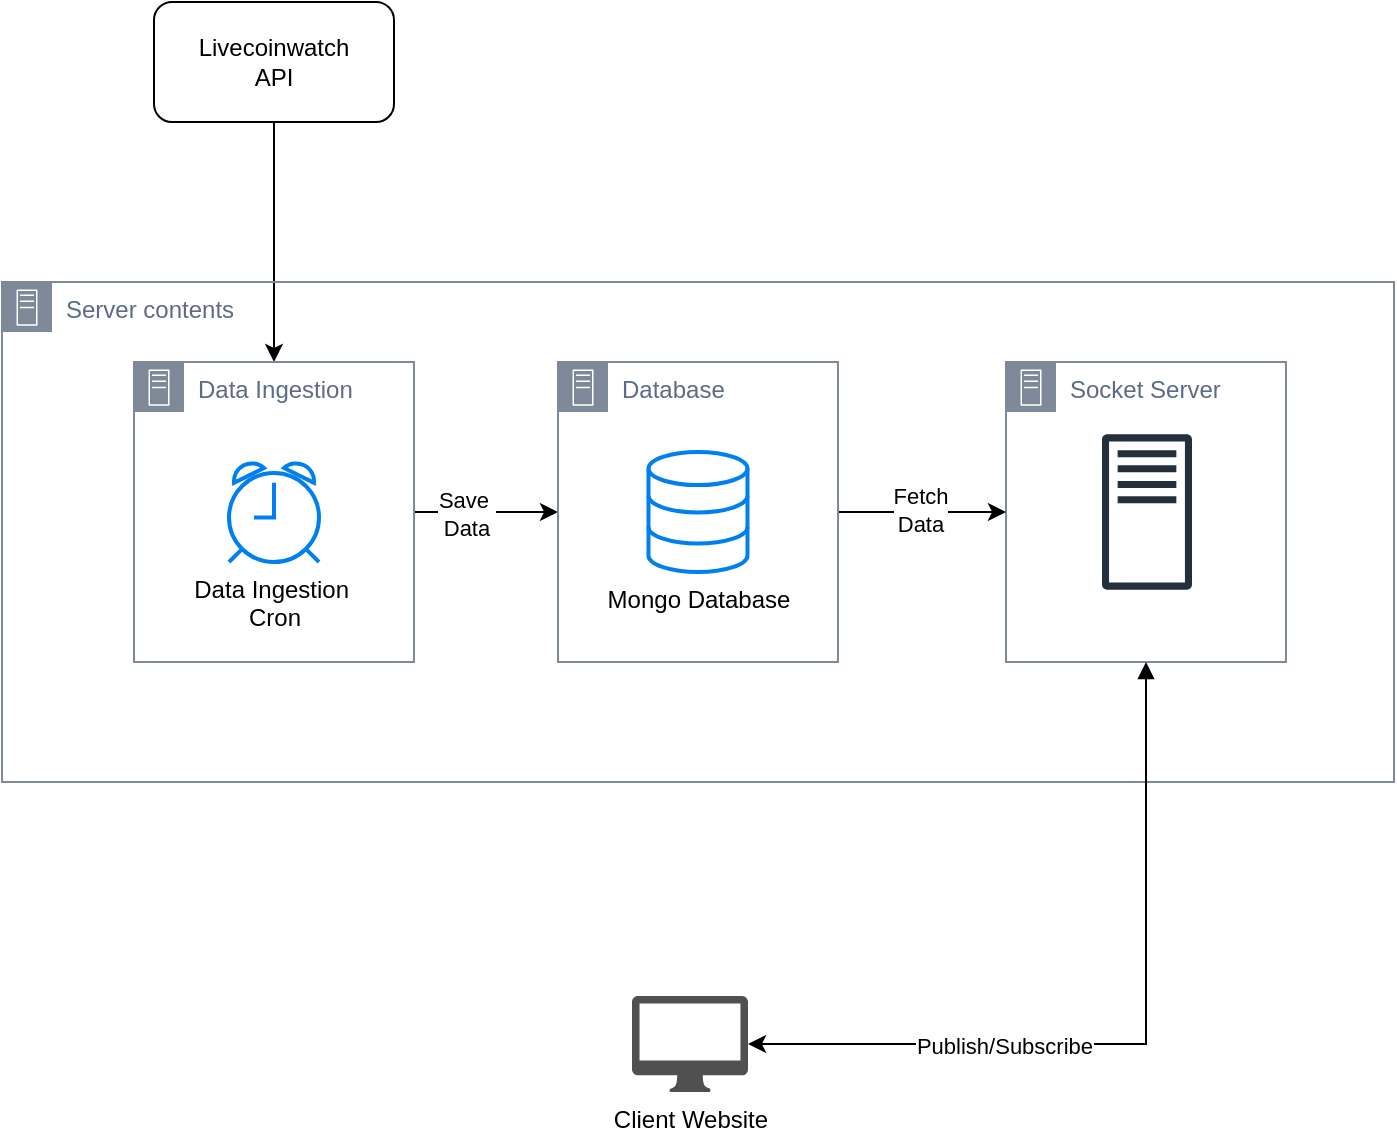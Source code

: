 <mxfile version="24.4.8" type="device">
  <diagram name="Page-1" id="-jJSK084csI1Zq-sNkjZ">
    <mxGraphModel dx="1082" dy="628" grid="1" gridSize="10" guides="1" tooltips="1" connect="1" arrows="1" fold="1" page="1" pageScale="1" pageWidth="827" pageHeight="1169" math="0" shadow="0">
      <root>
        <mxCell id="0" />
        <mxCell id="1" parent="0" />
        <mxCell id="2_Zp4gy-_wP581kFouy5-11" style="edgeStyle=orthogonalEdgeStyle;rounded=0;orthogonalLoop=1;jettySize=auto;html=1;entryX=0.5;entryY=0;entryDx=0;entryDy=0;" edge="1" parent="1" source="2_Zp4gy-_wP581kFouy5-6" target="2_Zp4gy-_wP581kFouy5-7">
          <mxGeometry relative="1" as="geometry" />
        </mxCell>
        <mxCell id="2_Zp4gy-_wP581kFouy5-6" value="Livecoinwatch&lt;div&gt;API&lt;/div&gt;" style="rounded=1;whiteSpace=wrap;html=1;" vertex="1" parent="1">
          <mxGeometry x="120" y="40" width="120" height="60" as="geometry" />
        </mxCell>
        <mxCell id="2_Zp4gy-_wP581kFouy5-22" style="edgeStyle=orthogonalEdgeStyle;rounded=0;orthogonalLoop=1;jettySize=auto;html=1;" edge="1" parent="1" source="2_Zp4gy-_wP581kFouy5-7" target="2_Zp4gy-_wP581kFouy5-20">
          <mxGeometry relative="1" as="geometry" />
        </mxCell>
        <mxCell id="2_Zp4gy-_wP581kFouy5-29" value="Save&amp;nbsp;&lt;div&gt;Data&lt;/div&gt;" style="edgeLabel;html=1;align=center;verticalAlign=middle;resizable=0;points=[];" vertex="1" connectable="0" parent="2_Zp4gy-_wP581kFouy5-22">
          <mxGeometry x="-0.294" y="-1" relative="1" as="geometry">
            <mxPoint as="offset" />
          </mxGeometry>
        </mxCell>
        <mxCell id="2_Zp4gy-_wP581kFouy5-7" value="Data Ingestion" style="points=[[0,0],[0.25,0],[0.5,0],[0.75,0],[1,0],[1,0.25],[1,0.5],[1,0.75],[1,1],[0.75,1],[0.5,1],[0.25,1],[0,1],[0,0.75],[0,0.5],[0,0.25]];outlineConnect=0;gradientColor=none;html=1;whiteSpace=wrap;fontSize=12;fontStyle=0;container=1;pointerEvents=0;collapsible=0;recursiveResize=0;shape=mxgraph.aws4.group;grIcon=mxgraph.aws4.group_on_premise;strokeColor=#7D8998;fillColor=none;verticalAlign=top;align=left;spacingLeft=30;fontColor=#5A6C86;dashed=0;" vertex="1" parent="1">
          <mxGeometry x="110" y="220" width="140" height="150" as="geometry" />
        </mxCell>
        <mxCell id="2_Zp4gy-_wP581kFouy5-8" value="Data Ingestion&amp;nbsp;&lt;div&gt;Cron&lt;/div&gt;" style="html=1;verticalLabelPosition=bottom;align=center;labelBackgroundColor=#ffffff;verticalAlign=top;strokeWidth=2;strokeColor=#0080F0;shadow=0;dashed=0;shape=mxgraph.ios7.icons.alarm_clock;" vertex="1" parent="2_Zp4gy-_wP581kFouy5-7">
          <mxGeometry x="47.5" y="50" width="45" height="50" as="geometry" />
        </mxCell>
        <mxCell id="2_Zp4gy-_wP581kFouy5-15" value="Server contents" style="points=[[0,0],[0.25,0],[0.5,0],[0.75,0],[1,0],[1,0.25],[1,0.5],[1,0.75],[1,1],[0.75,1],[0.5,1],[0.25,1],[0,1],[0,0.75],[0,0.5],[0,0.25]];outlineConnect=0;gradientColor=none;html=1;whiteSpace=wrap;fontSize=12;fontStyle=0;container=1;pointerEvents=0;collapsible=0;recursiveResize=0;shape=mxgraph.aws4.group;grIcon=mxgraph.aws4.group_on_premise;strokeColor=#7D8998;fillColor=none;verticalAlign=top;align=left;spacingLeft=30;fontColor=#5A6C86;dashed=0;" vertex="1" parent="1">
          <mxGeometry x="44" y="180" width="696" height="250" as="geometry" />
        </mxCell>
        <mxCell id="2_Zp4gy-_wP581kFouy5-9" value="Socket Server" style="points=[[0,0],[0.25,0],[0.5,0],[0.75,0],[1,0],[1,0.25],[1,0.5],[1,0.75],[1,1],[0.75,1],[0.5,1],[0.25,1],[0,1],[0,0.75],[0,0.5],[0,0.25]];outlineConnect=0;gradientColor=none;html=1;whiteSpace=wrap;fontSize=12;fontStyle=0;container=1;pointerEvents=0;collapsible=0;recursiveResize=0;shape=mxgraph.aws4.group;grIcon=mxgraph.aws4.group_on_premise;strokeColor=#7D8998;fillColor=none;verticalAlign=top;align=left;spacingLeft=30;fontColor=#5A6C86;dashed=0;" vertex="1" parent="2_Zp4gy-_wP581kFouy5-15">
          <mxGeometry x="502" y="40" width="140" height="150" as="geometry" />
        </mxCell>
        <mxCell id="2_Zp4gy-_wP581kFouy5-13" value="" style="sketch=0;outlineConnect=0;fontColor=#232F3E;gradientColor=none;fillColor=#232F3D;strokeColor=none;dashed=0;verticalLabelPosition=bottom;verticalAlign=top;align=center;html=1;fontSize=12;fontStyle=0;aspect=fixed;pointerEvents=1;shape=mxgraph.aws4.traditional_server;" vertex="1" parent="2_Zp4gy-_wP581kFouy5-9">
          <mxGeometry x="48" y="36" width="45" height="78" as="geometry" />
        </mxCell>
        <mxCell id="2_Zp4gy-_wP581kFouy5-23" style="edgeStyle=orthogonalEdgeStyle;rounded=0;orthogonalLoop=1;jettySize=auto;html=1;entryX=0;entryY=0.5;entryDx=0;entryDy=0;" edge="1" parent="2_Zp4gy-_wP581kFouy5-15" source="2_Zp4gy-_wP581kFouy5-20" target="2_Zp4gy-_wP581kFouy5-9">
          <mxGeometry relative="1" as="geometry" />
        </mxCell>
        <mxCell id="2_Zp4gy-_wP581kFouy5-30" value="Fetch&lt;div&gt;Data&lt;/div&gt;" style="edgeLabel;html=1;align=center;verticalAlign=middle;resizable=0;points=[];" vertex="1" connectable="0" parent="2_Zp4gy-_wP581kFouy5-23">
          <mxGeometry x="-0.035" y="1" relative="1" as="geometry">
            <mxPoint as="offset" />
          </mxGeometry>
        </mxCell>
        <mxCell id="2_Zp4gy-_wP581kFouy5-20" value="Database" style="points=[[0,0],[0.25,0],[0.5,0],[0.75,0],[1,0],[1,0.25],[1,0.5],[1,0.75],[1,1],[0.75,1],[0.5,1],[0.25,1],[0,1],[0,0.75],[0,0.5],[0,0.25]];outlineConnect=0;gradientColor=none;html=1;whiteSpace=wrap;fontSize=12;fontStyle=0;container=1;pointerEvents=0;collapsible=0;recursiveResize=0;shape=mxgraph.aws4.group;grIcon=mxgraph.aws4.group_on_premise;strokeColor=#7D8998;fillColor=none;verticalAlign=top;align=left;spacingLeft=30;fontColor=#5A6C86;dashed=0;" vertex="1" parent="2_Zp4gy-_wP581kFouy5-15">
          <mxGeometry x="278" y="40" width="140" height="150" as="geometry" />
        </mxCell>
        <mxCell id="2_Zp4gy-_wP581kFouy5-4" value="Mongo Database" style="html=1;verticalLabelPosition=bottom;align=center;labelBackgroundColor=#ffffff;verticalAlign=top;strokeWidth=2;strokeColor=#0080F0;shadow=0;dashed=0;shape=mxgraph.ios7.icons.data;" vertex="1" parent="2_Zp4gy-_wP581kFouy5-20">
          <mxGeometry x="45.25" y="45" width="49.49" height="60" as="geometry" />
        </mxCell>
        <mxCell id="2_Zp4gy-_wP581kFouy5-25" value="Client&amp;nbsp;&lt;span style=&quot;background-color: initial;&quot;&gt;Website&lt;/span&gt;" style="sketch=0;pointerEvents=1;shadow=0;dashed=0;html=1;strokeColor=none;fillColor=#505050;labelPosition=center;verticalLabelPosition=bottom;verticalAlign=top;outlineConnect=0;align=center;shape=mxgraph.office.devices.mac_client;" vertex="1" parent="1">
          <mxGeometry x="359" y="537" width="58" height="48" as="geometry" />
        </mxCell>
        <mxCell id="2_Zp4gy-_wP581kFouy5-27" style="edgeStyle=orthogonalEdgeStyle;rounded=0;orthogonalLoop=1;jettySize=auto;html=1;startArrow=block;startFill=1;" edge="1" parent="1" source="2_Zp4gy-_wP581kFouy5-9" target="2_Zp4gy-_wP581kFouy5-25">
          <mxGeometry relative="1" as="geometry">
            <Array as="points">
              <mxPoint x="616" y="561" />
            </Array>
          </mxGeometry>
        </mxCell>
        <mxCell id="2_Zp4gy-_wP581kFouy5-32" value="Publish/Subscribe" style="edgeLabel;html=1;align=center;verticalAlign=middle;resizable=0;points=[];" vertex="1" connectable="0" parent="2_Zp4gy-_wP581kFouy5-27">
          <mxGeometry x="0.347" y="1" relative="1" as="geometry">
            <mxPoint as="offset" />
          </mxGeometry>
        </mxCell>
      </root>
    </mxGraphModel>
  </diagram>
</mxfile>
